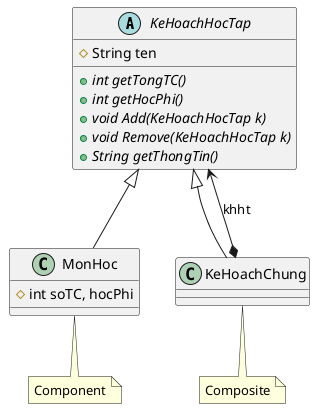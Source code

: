 @startuml
'https://plantuml.com/class-diagram

abstract class KeHoachHocTap
{
    # String ten
    + {abstract} int getTongTC()
    + {abstract} int getHocPhi()
    + {abstract} void Add(KeHoachHocTap k)
    + {abstract} void Remove(KeHoachHocTap k)
    + {abstract} String getThongTin()
}
class MonHoc{
    #int soTC, hocPhi
}
class KeHoachChung
KeHoachHocTap <|-- MonHoc
KeHoachHocTap <|-- KeHoachChung
KeHoachChung *--> KeHoachHocTap: khht

note bottom of MonHoc
    Component
end note
note bottom of KeHoachChung
    Composite
end note
@enduml